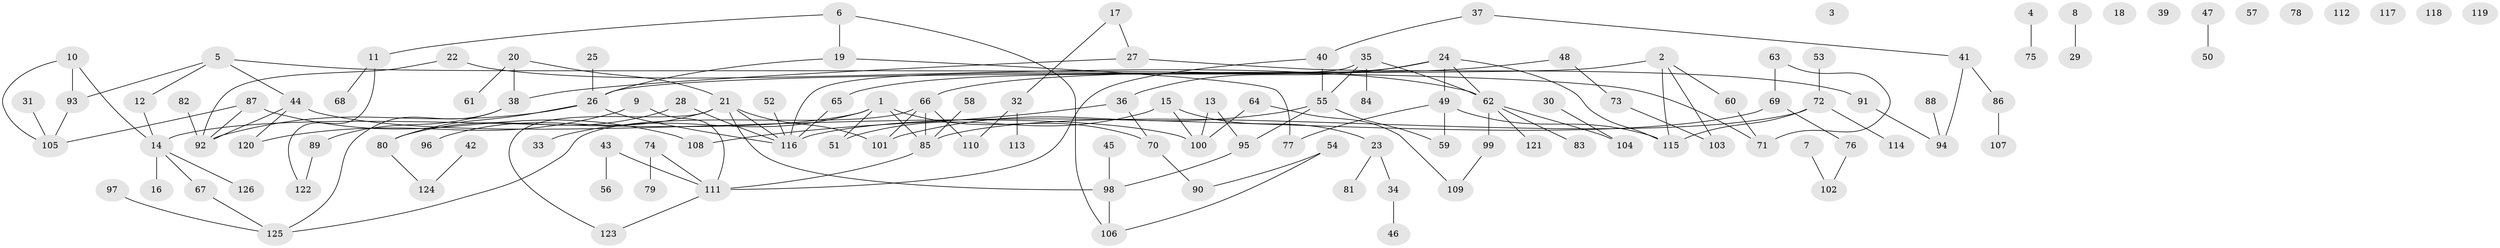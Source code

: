 // Generated by graph-tools (version 1.1) at 2025/49/03/09/25 03:49:12]
// undirected, 126 vertices, 145 edges
graph export_dot {
graph [start="1"]
  node [color=gray90,style=filled];
  1;
  2;
  3;
  4;
  5;
  6;
  7;
  8;
  9;
  10;
  11;
  12;
  13;
  14;
  15;
  16;
  17;
  18;
  19;
  20;
  21;
  22;
  23;
  24;
  25;
  26;
  27;
  28;
  29;
  30;
  31;
  32;
  33;
  34;
  35;
  36;
  37;
  38;
  39;
  40;
  41;
  42;
  43;
  44;
  45;
  46;
  47;
  48;
  49;
  50;
  51;
  52;
  53;
  54;
  55;
  56;
  57;
  58;
  59;
  60;
  61;
  62;
  63;
  64;
  65;
  66;
  67;
  68;
  69;
  70;
  71;
  72;
  73;
  74;
  75;
  76;
  77;
  78;
  79;
  80;
  81;
  82;
  83;
  84;
  85;
  86;
  87;
  88;
  89;
  90;
  91;
  92;
  93;
  94;
  95;
  96;
  97;
  98;
  99;
  100;
  101;
  102;
  103;
  104;
  105;
  106;
  107;
  108;
  109;
  110;
  111;
  112;
  113;
  114;
  115;
  116;
  117;
  118;
  119;
  120;
  121;
  122;
  123;
  124;
  125;
  126;
  1 -- 14;
  1 -- 33;
  1 -- 51;
  1 -- 70;
  1 -- 85;
  2 -- 26;
  2 -- 60;
  2 -- 103;
  2 -- 115;
  4 -- 75;
  5 -- 12;
  5 -- 44;
  5 -- 71;
  5 -- 93;
  6 -- 11;
  6 -- 19;
  6 -- 106;
  7 -- 102;
  8 -- 29;
  9 -- 111;
  9 -- 120;
  10 -- 14;
  10 -- 93;
  10 -- 105;
  11 -- 68;
  11 -- 122;
  12 -- 14;
  13 -- 95;
  13 -- 100;
  14 -- 16;
  14 -- 67;
  14 -- 126;
  15 -- 23;
  15 -- 51;
  15 -- 100;
  17 -- 27;
  17 -- 32;
  19 -- 26;
  19 -- 77;
  20 -- 21;
  20 -- 38;
  20 -- 61;
  21 -- 96;
  21 -- 98;
  21 -- 101;
  21 -- 116;
  21 -- 123;
  22 -- 62;
  22 -- 92;
  23 -- 34;
  23 -- 81;
  24 -- 36;
  24 -- 49;
  24 -- 62;
  24 -- 65;
  24 -- 115;
  25 -- 26;
  26 -- 80;
  26 -- 92;
  26 -- 116;
  27 -- 38;
  27 -- 91;
  28 -- 80;
  28 -- 116;
  30 -- 104;
  31 -- 105;
  32 -- 110;
  32 -- 113;
  34 -- 46;
  35 -- 55;
  35 -- 62;
  35 -- 84;
  35 -- 116;
  36 -- 70;
  36 -- 108;
  37 -- 40;
  37 -- 41;
  38 -- 89;
  38 -- 125;
  40 -- 55;
  40 -- 111;
  41 -- 86;
  41 -- 94;
  42 -- 124;
  43 -- 56;
  43 -- 111;
  44 -- 92;
  44 -- 100;
  44 -- 120;
  45 -- 98;
  47 -- 50;
  48 -- 66;
  48 -- 73;
  49 -- 59;
  49 -- 77;
  49 -- 115;
  52 -- 116;
  53 -- 72;
  54 -- 90;
  54 -- 106;
  55 -- 59;
  55 -- 95;
  55 -- 101;
  58 -- 85;
  60 -- 71;
  62 -- 83;
  62 -- 99;
  62 -- 104;
  62 -- 121;
  63 -- 69;
  63 -- 71;
  64 -- 100;
  64 -- 109;
  65 -- 116;
  66 -- 85;
  66 -- 101;
  66 -- 110;
  66 -- 125;
  67 -- 125;
  69 -- 76;
  69 -- 116;
  70 -- 90;
  72 -- 85;
  72 -- 114;
  72 -- 115;
  73 -- 103;
  74 -- 79;
  74 -- 111;
  76 -- 102;
  80 -- 124;
  82 -- 92;
  85 -- 111;
  86 -- 107;
  87 -- 92;
  87 -- 105;
  87 -- 108;
  88 -- 94;
  89 -- 122;
  91 -- 94;
  93 -- 105;
  95 -- 98;
  97 -- 125;
  98 -- 106;
  99 -- 109;
  111 -- 123;
}

